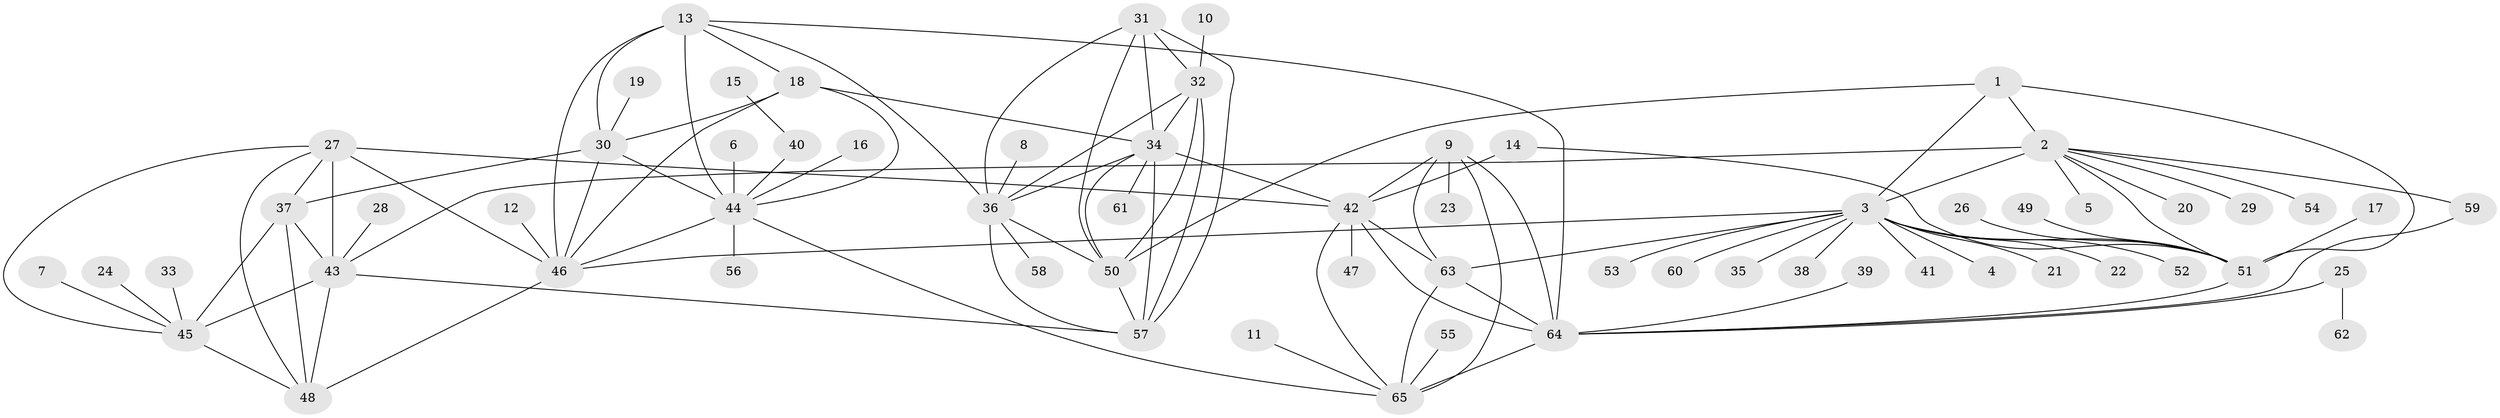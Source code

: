 // original degree distribution, {6: 0.03076923076923077, 11: 0.03076923076923077, 10: 0.038461538461538464, 8: 0.046153846153846156, 7: 0.06153846153846154, 9: 0.023076923076923078, 1: 0.5538461538461539, 2: 0.16923076923076924, 3: 0.038461538461538464, 4: 0.007692307692307693}
// Generated by graph-tools (version 1.1) at 2025/50/03/09/25 03:50:29]
// undirected, 65 vertices, 108 edges
graph export_dot {
graph [start="1"]
  node [color=gray90,style=filled];
  1;
  2;
  3;
  4;
  5;
  6;
  7;
  8;
  9;
  10;
  11;
  12;
  13;
  14;
  15;
  16;
  17;
  18;
  19;
  20;
  21;
  22;
  23;
  24;
  25;
  26;
  27;
  28;
  29;
  30;
  31;
  32;
  33;
  34;
  35;
  36;
  37;
  38;
  39;
  40;
  41;
  42;
  43;
  44;
  45;
  46;
  47;
  48;
  49;
  50;
  51;
  52;
  53;
  54;
  55;
  56;
  57;
  58;
  59;
  60;
  61;
  62;
  63;
  64;
  65;
  1 -- 2 [weight=2.0];
  1 -- 3 [weight=2.0];
  1 -- 50 [weight=1.0];
  1 -- 51 [weight=1.0];
  2 -- 3 [weight=4.0];
  2 -- 5 [weight=1.0];
  2 -- 20 [weight=1.0];
  2 -- 29 [weight=1.0];
  2 -- 43 [weight=1.0];
  2 -- 51 [weight=2.0];
  2 -- 54 [weight=1.0];
  2 -- 59 [weight=1.0];
  3 -- 4 [weight=1.0];
  3 -- 21 [weight=1.0];
  3 -- 22 [weight=1.0];
  3 -- 35 [weight=1.0];
  3 -- 38 [weight=1.0];
  3 -- 41 [weight=1.0];
  3 -- 46 [weight=1.0];
  3 -- 51 [weight=2.0];
  3 -- 52 [weight=1.0];
  3 -- 53 [weight=1.0];
  3 -- 60 [weight=1.0];
  3 -- 63 [weight=1.0];
  6 -- 44 [weight=1.0];
  7 -- 45 [weight=1.0];
  8 -- 36 [weight=1.0];
  9 -- 23 [weight=1.0];
  9 -- 42 [weight=1.0];
  9 -- 63 [weight=1.0];
  9 -- 64 [weight=1.0];
  9 -- 65 [weight=2.0];
  10 -- 32 [weight=1.0];
  11 -- 65 [weight=1.0];
  12 -- 46 [weight=1.0];
  13 -- 18 [weight=2.0];
  13 -- 30 [weight=2.0];
  13 -- 36 [weight=1.0];
  13 -- 44 [weight=2.0];
  13 -- 46 [weight=2.0];
  13 -- 64 [weight=1.0];
  14 -- 42 [weight=1.0];
  14 -- 51 [weight=1.0];
  15 -- 40 [weight=1.0];
  16 -- 44 [weight=1.0];
  17 -- 51 [weight=1.0];
  18 -- 30 [weight=1.0];
  18 -- 34 [weight=1.0];
  18 -- 44 [weight=1.0];
  18 -- 46 [weight=1.0];
  19 -- 30 [weight=1.0];
  24 -- 45 [weight=1.0];
  25 -- 62 [weight=1.0];
  25 -- 64 [weight=1.0];
  26 -- 51 [weight=1.0];
  27 -- 37 [weight=1.0];
  27 -- 42 [weight=1.0];
  27 -- 43 [weight=2.0];
  27 -- 45 [weight=1.0];
  27 -- 46 [weight=1.0];
  27 -- 48 [weight=1.0];
  28 -- 43 [weight=1.0];
  30 -- 37 [weight=1.0];
  30 -- 44 [weight=1.0];
  30 -- 46 [weight=1.0];
  31 -- 32 [weight=1.0];
  31 -- 34 [weight=1.0];
  31 -- 36 [weight=1.0];
  31 -- 50 [weight=1.0];
  31 -- 57 [weight=1.0];
  32 -- 34 [weight=1.0];
  32 -- 36 [weight=1.0];
  32 -- 50 [weight=1.0];
  32 -- 57 [weight=1.0];
  33 -- 45 [weight=1.0];
  34 -- 36 [weight=1.0];
  34 -- 42 [weight=1.0];
  34 -- 50 [weight=1.0];
  34 -- 57 [weight=1.0];
  34 -- 61 [weight=1.0];
  36 -- 50 [weight=1.0];
  36 -- 57 [weight=1.0];
  36 -- 58 [weight=1.0];
  37 -- 43 [weight=2.0];
  37 -- 45 [weight=1.0];
  37 -- 48 [weight=1.0];
  39 -- 64 [weight=1.0];
  40 -- 44 [weight=1.0];
  42 -- 47 [weight=1.0];
  42 -- 63 [weight=1.0];
  42 -- 64 [weight=1.0];
  42 -- 65 [weight=2.0];
  43 -- 45 [weight=2.0];
  43 -- 48 [weight=2.0];
  43 -- 57 [weight=1.0];
  44 -- 46 [weight=1.0];
  44 -- 56 [weight=1.0];
  44 -- 65 [weight=1.0];
  45 -- 48 [weight=1.0];
  46 -- 48 [weight=1.0];
  49 -- 51 [weight=1.0];
  50 -- 57 [weight=1.0];
  51 -- 64 [weight=1.0];
  55 -- 65 [weight=1.0];
  59 -- 64 [weight=1.0];
  63 -- 64 [weight=1.0];
  63 -- 65 [weight=2.0];
  64 -- 65 [weight=2.0];
}
